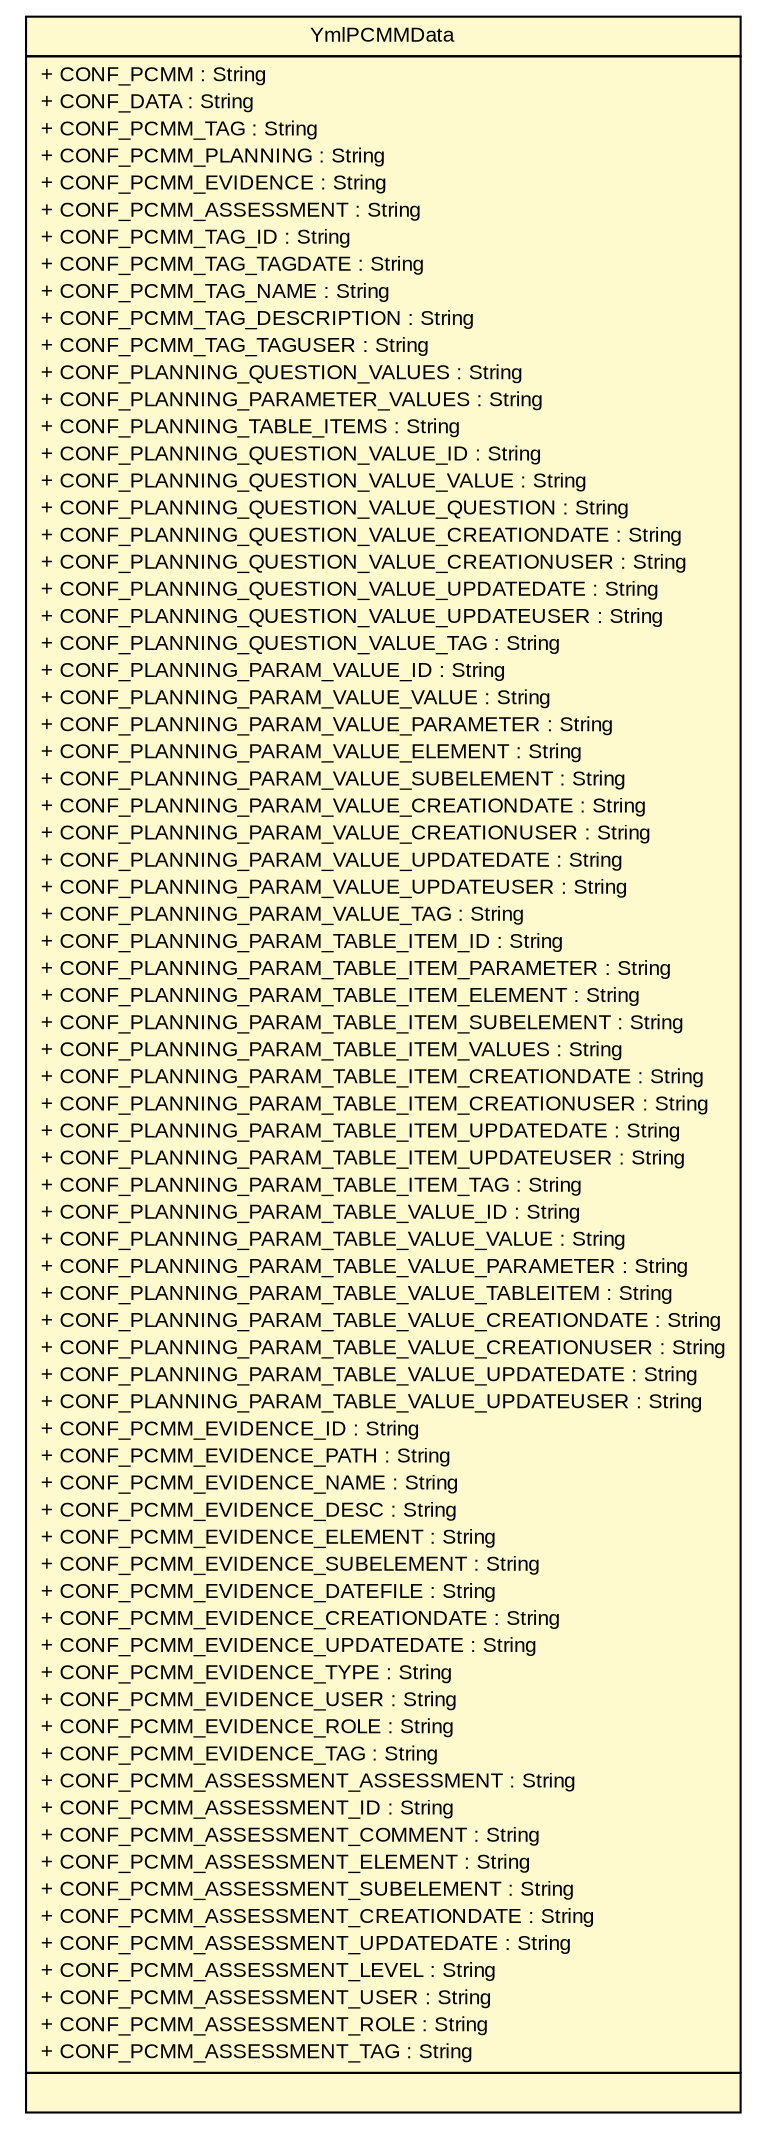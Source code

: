 #!/usr/local/bin/dot
#
# Class diagram 
# Generated by UMLGraph version R5_6-24-gf6e263 (http://www.umlgraph.org/)
#

digraph G {
	edge [fontname="arial",fontsize=10,labelfontname="arial",labelfontsize=10];
	node [fontname="arial",fontsize=10,shape=plaintext];
	nodesep=0.25;
	ranksep=0.5;
	// gov.sandia.cf.application.configuration.pcmm.YmlPCMMData
	c447047 [label=<<table title="gov.sandia.cf.application.configuration.pcmm.YmlPCMMData" border="0" cellborder="1" cellspacing="0" cellpadding="2" port="p" bgcolor="lemonChiffon" href="./YmlPCMMData.html">
		<tr><td><table border="0" cellspacing="0" cellpadding="1">
<tr><td align="center" balign="center"> YmlPCMMData </td></tr>
		</table></td></tr>
		<tr><td><table border="0" cellspacing="0" cellpadding="1">
<tr><td align="left" balign="left"> + CONF_PCMM : String </td></tr>
<tr><td align="left" balign="left"> + CONF_DATA : String </td></tr>
<tr><td align="left" balign="left"> + CONF_PCMM_TAG : String </td></tr>
<tr><td align="left" balign="left"> + CONF_PCMM_PLANNING : String </td></tr>
<tr><td align="left" balign="left"> + CONF_PCMM_EVIDENCE : String </td></tr>
<tr><td align="left" balign="left"> + CONF_PCMM_ASSESSMENT : String </td></tr>
<tr><td align="left" balign="left"> + CONF_PCMM_TAG_ID : String </td></tr>
<tr><td align="left" balign="left"> + CONF_PCMM_TAG_TAGDATE : String </td></tr>
<tr><td align="left" balign="left"> + CONF_PCMM_TAG_NAME : String </td></tr>
<tr><td align="left" balign="left"> + CONF_PCMM_TAG_DESCRIPTION : String </td></tr>
<tr><td align="left" balign="left"> + CONF_PCMM_TAG_TAGUSER : String </td></tr>
<tr><td align="left" balign="left"> + CONF_PLANNING_QUESTION_VALUES : String </td></tr>
<tr><td align="left" balign="left"> + CONF_PLANNING_PARAMETER_VALUES : String </td></tr>
<tr><td align="left" balign="left"> + CONF_PLANNING_TABLE_ITEMS : String </td></tr>
<tr><td align="left" balign="left"> + CONF_PLANNING_QUESTION_VALUE_ID : String </td></tr>
<tr><td align="left" balign="left"> + CONF_PLANNING_QUESTION_VALUE_VALUE : String </td></tr>
<tr><td align="left" balign="left"> + CONF_PLANNING_QUESTION_VALUE_QUESTION : String </td></tr>
<tr><td align="left" balign="left"> + CONF_PLANNING_QUESTION_VALUE_CREATIONDATE : String </td></tr>
<tr><td align="left" balign="left"> + CONF_PLANNING_QUESTION_VALUE_CREATIONUSER : String </td></tr>
<tr><td align="left" balign="left"> + CONF_PLANNING_QUESTION_VALUE_UPDATEDATE : String </td></tr>
<tr><td align="left" balign="left"> + CONF_PLANNING_QUESTION_VALUE_UPDATEUSER : String </td></tr>
<tr><td align="left" balign="left"> + CONF_PLANNING_QUESTION_VALUE_TAG : String </td></tr>
<tr><td align="left" balign="left"> + CONF_PLANNING_PARAM_VALUE_ID : String </td></tr>
<tr><td align="left" balign="left"> + CONF_PLANNING_PARAM_VALUE_VALUE : String </td></tr>
<tr><td align="left" balign="left"> + CONF_PLANNING_PARAM_VALUE_PARAMETER : String </td></tr>
<tr><td align="left" balign="left"> + CONF_PLANNING_PARAM_VALUE_ELEMENT : String </td></tr>
<tr><td align="left" balign="left"> + CONF_PLANNING_PARAM_VALUE_SUBELEMENT : String </td></tr>
<tr><td align="left" balign="left"> + CONF_PLANNING_PARAM_VALUE_CREATIONDATE : String </td></tr>
<tr><td align="left" balign="left"> + CONF_PLANNING_PARAM_VALUE_CREATIONUSER : String </td></tr>
<tr><td align="left" balign="left"> + CONF_PLANNING_PARAM_VALUE_UPDATEDATE : String </td></tr>
<tr><td align="left" balign="left"> + CONF_PLANNING_PARAM_VALUE_UPDATEUSER : String </td></tr>
<tr><td align="left" balign="left"> + CONF_PLANNING_PARAM_VALUE_TAG : String </td></tr>
<tr><td align="left" balign="left"> + CONF_PLANNING_PARAM_TABLE_ITEM_ID : String </td></tr>
<tr><td align="left" balign="left"> + CONF_PLANNING_PARAM_TABLE_ITEM_PARAMETER : String </td></tr>
<tr><td align="left" balign="left"> + CONF_PLANNING_PARAM_TABLE_ITEM_ELEMENT : String </td></tr>
<tr><td align="left" balign="left"> + CONF_PLANNING_PARAM_TABLE_ITEM_SUBELEMENT : String </td></tr>
<tr><td align="left" balign="left"> + CONF_PLANNING_PARAM_TABLE_ITEM_VALUES : String </td></tr>
<tr><td align="left" balign="left"> + CONF_PLANNING_PARAM_TABLE_ITEM_CREATIONDATE : String </td></tr>
<tr><td align="left" balign="left"> + CONF_PLANNING_PARAM_TABLE_ITEM_CREATIONUSER : String </td></tr>
<tr><td align="left" balign="left"> + CONF_PLANNING_PARAM_TABLE_ITEM_UPDATEDATE : String </td></tr>
<tr><td align="left" balign="left"> + CONF_PLANNING_PARAM_TABLE_ITEM_UPDATEUSER : String </td></tr>
<tr><td align="left" balign="left"> + CONF_PLANNING_PARAM_TABLE_ITEM_TAG : String </td></tr>
<tr><td align="left" balign="left"> + CONF_PLANNING_PARAM_TABLE_VALUE_ID : String </td></tr>
<tr><td align="left" balign="left"> + CONF_PLANNING_PARAM_TABLE_VALUE_VALUE : String </td></tr>
<tr><td align="left" balign="left"> + CONF_PLANNING_PARAM_TABLE_VALUE_PARAMETER : String </td></tr>
<tr><td align="left" balign="left"> + CONF_PLANNING_PARAM_TABLE_VALUE_TABLEITEM : String </td></tr>
<tr><td align="left" balign="left"> + CONF_PLANNING_PARAM_TABLE_VALUE_CREATIONDATE : String </td></tr>
<tr><td align="left" balign="left"> + CONF_PLANNING_PARAM_TABLE_VALUE_CREATIONUSER : String </td></tr>
<tr><td align="left" balign="left"> + CONF_PLANNING_PARAM_TABLE_VALUE_UPDATEDATE : String </td></tr>
<tr><td align="left" balign="left"> + CONF_PLANNING_PARAM_TABLE_VALUE_UPDATEUSER : String </td></tr>
<tr><td align="left" balign="left"> + CONF_PCMM_EVIDENCE_ID : String </td></tr>
<tr><td align="left" balign="left"> + CONF_PCMM_EVIDENCE_PATH : String </td></tr>
<tr><td align="left" balign="left"> + CONF_PCMM_EVIDENCE_NAME : String </td></tr>
<tr><td align="left" balign="left"> + CONF_PCMM_EVIDENCE_DESC : String </td></tr>
<tr><td align="left" balign="left"> + CONF_PCMM_EVIDENCE_ELEMENT : String </td></tr>
<tr><td align="left" balign="left"> + CONF_PCMM_EVIDENCE_SUBELEMENT : String </td></tr>
<tr><td align="left" balign="left"> + CONF_PCMM_EVIDENCE_DATEFILE : String </td></tr>
<tr><td align="left" balign="left"> + CONF_PCMM_EVIDENCE_CREATIONDATE : String </td></tr>
<tr><td align="left" balign="left"> + CONF_PCMM_EVIDENCE_UPDATEDATE : String </td></tr>
<tr><td align="left" balign="left"> + CONF_PCMM_EVIDENCE_TYPE : String </td></tr>
<tr><td align="left" balign="left"> + CONF_PCMM_EVIDENCE_USER : String </td></tr>
<tr><td align="left" balign="left"> + CONF_PCMM_EVIDENCE_ROLE : String </td></tr>
<tr><td align="left" balign="left"> + CONF_PCMM_EVIDENCE_TAG : String </td></tr>
<tr><td align="left" balign="left"> + CONF_PCMM_ASSESSMENT_ASSESSMENT : String </td></tr>
<tr><td align="left" balign="left"> + CONF_PCMM_ASSESSMENT_ID : String </td></tr>
<tr><td align="left" balign="left"> + CONF_PCMM_ASSESSMENT_COMMENT : String </td></tr>
<tr><td align="left" balign="left"> + CONF_PCMM_ASSESSMENT_ELEMENT : String </td></tr>
<tr><td align="left" balign="left"> + CONF_PCMM_ASSESSMENT_SUBELEMENT : String </td></tr>
<tr><td align="left" balign="left"> + CONF_PCMM_ASSESSMENT_CREATIONDATE : String </td></tr>
<tr><td align="left" balign="left"> + CONF_PCMM_ASSESSMENT_UPDATEDATE : String </td></tr>
<tr><td align="left" balign="left"> + CONF_PCMM_ASSESSMENT_LEVEL : String </td></tr>
<tr><td align="left" balign="left"> + CONF_PCMM_ASSESSMENT_USER : String </td></tr>
<tr><td align="left" balign="left"> + CONF_PCMM_ASSESSMENT_ROLE : String </td></tr>
<tr><td align="left" balign="left"> + CONF_PCMM_ASSESSMENT_TAG : String </td></tr>
		</table></td></tr>
		<tr><td><table border="0" cellspacing="0" cellpadding="1">
<tr><td align="left" balign="left">  </td></tr>
		</table></td></tr>
		</table>>, URL="./YmlPCMMData.html", fontname="arial", fontcolor="black", fontsize=10.0];
}

